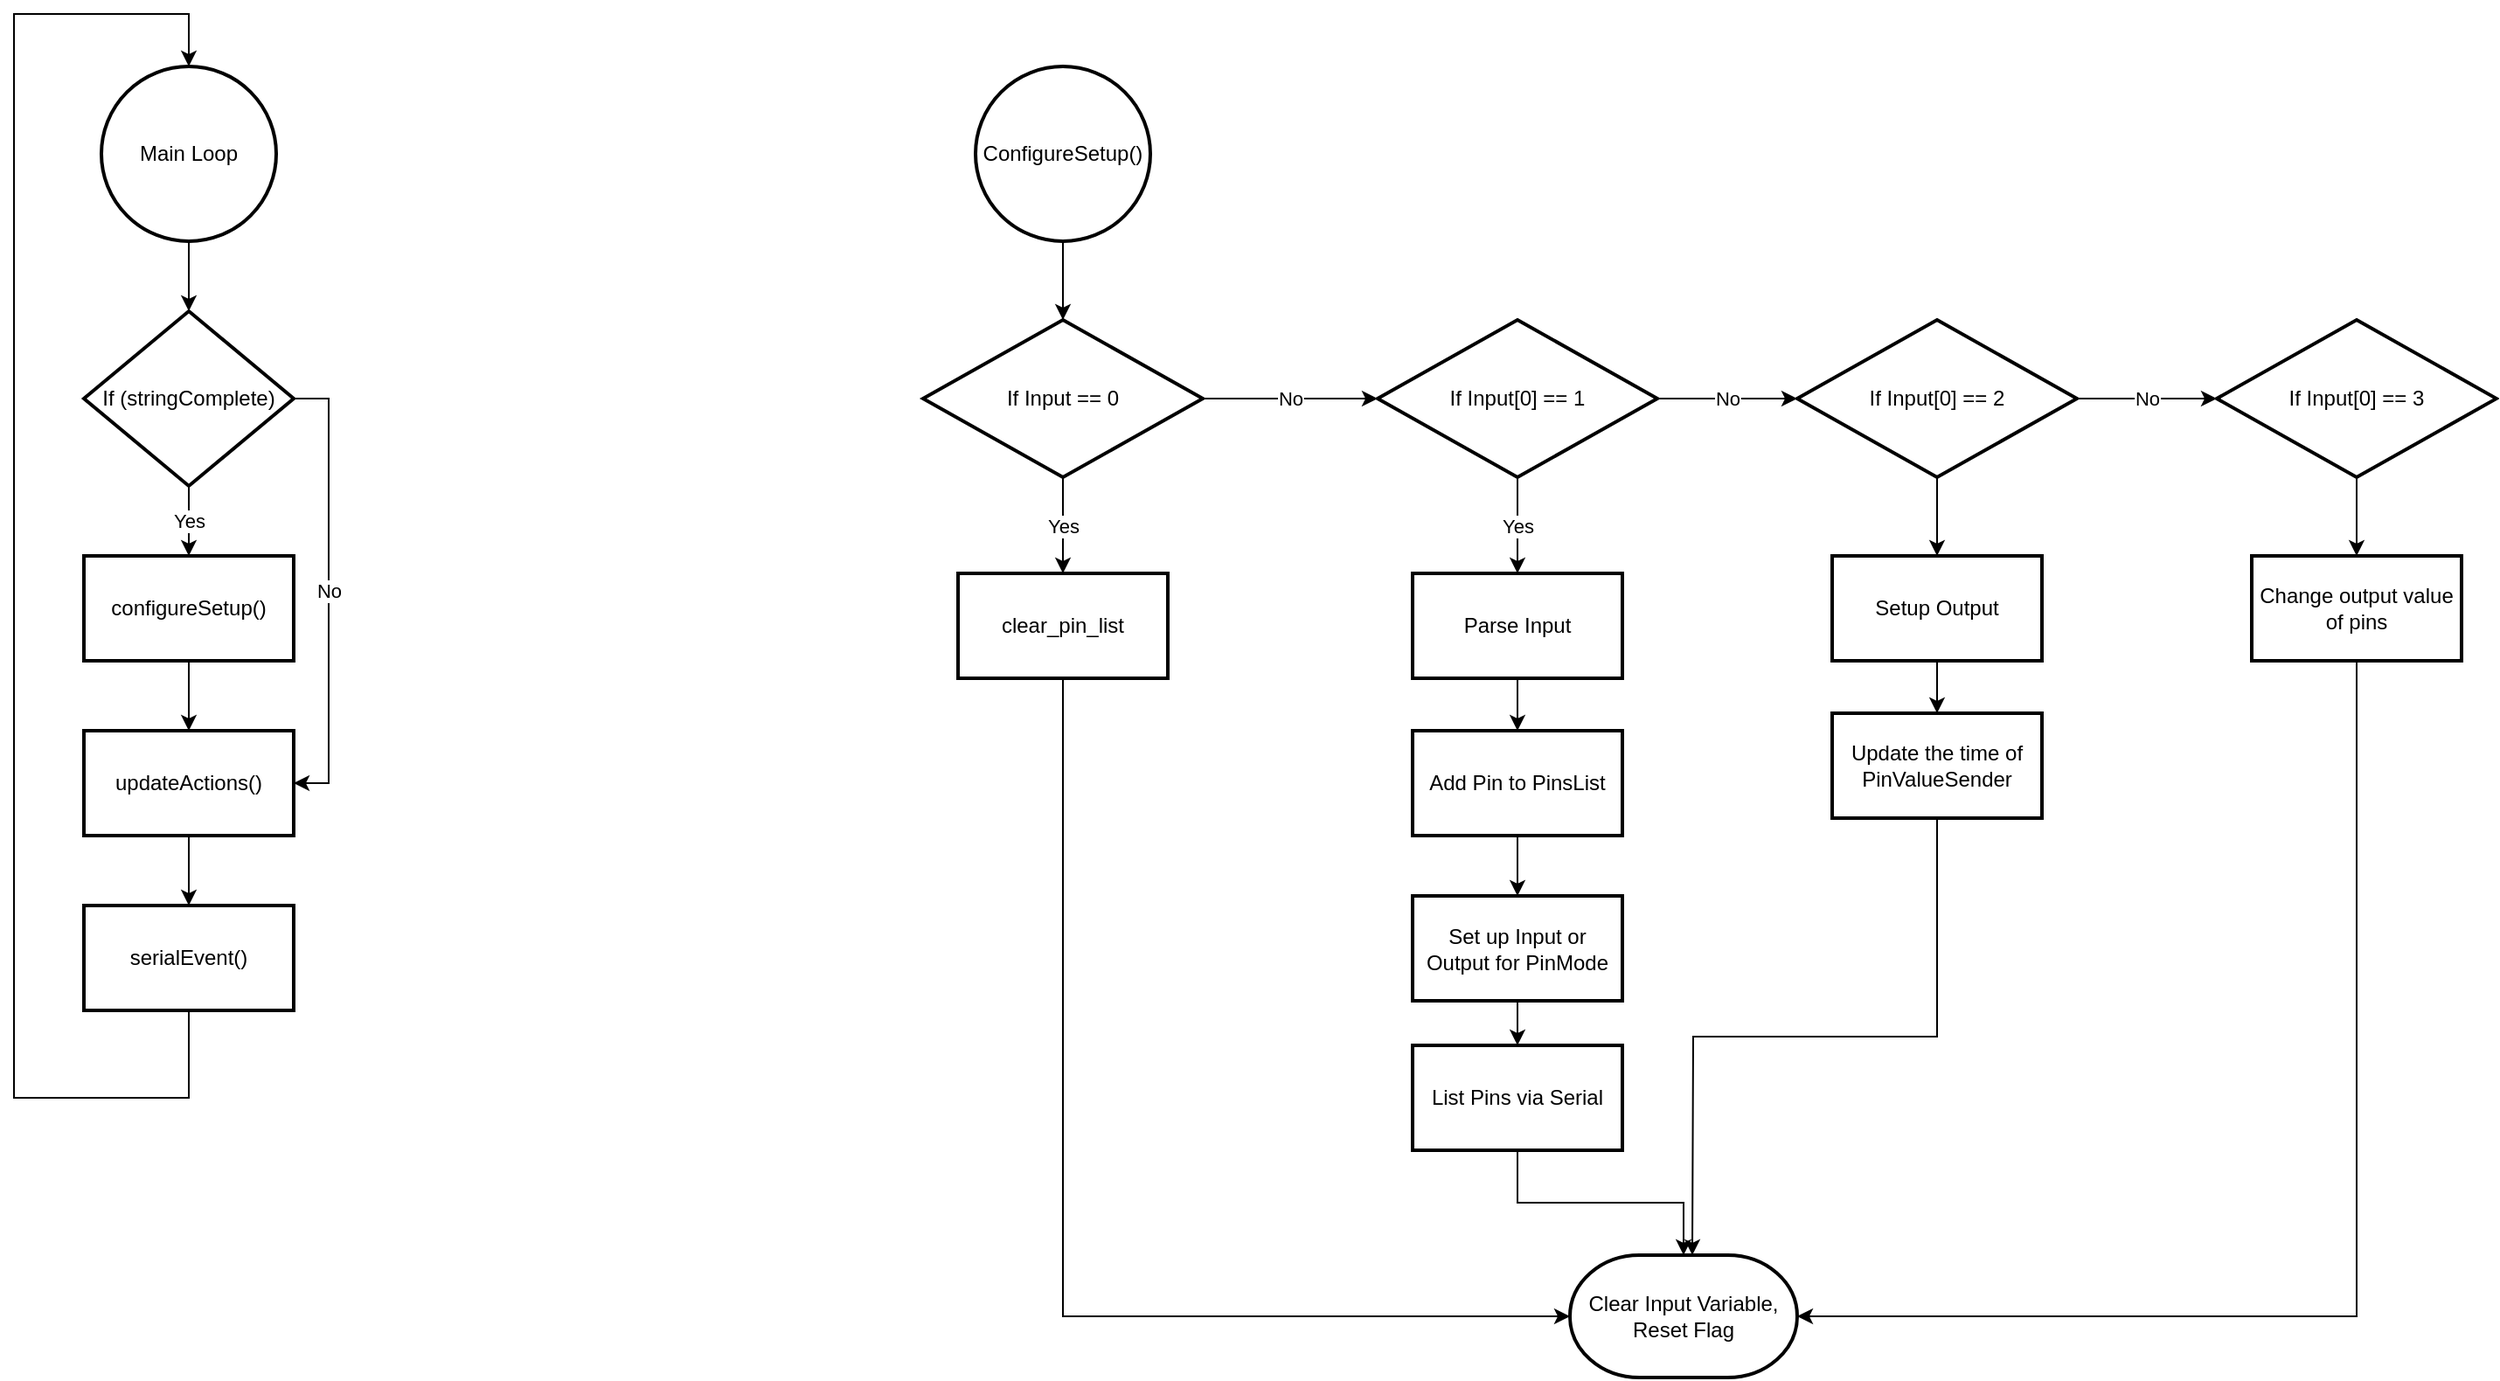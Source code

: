 <mxfile version="14.5.7" type="github" pages="2">
  <diagram id="C5RBs43oDa-KdzZeNtuy" name="MainLoop">
    <mxGraphModel dx="1278" dy="580" grid="1" gridSize="10" guides="1" tooltips="1" connect="1" arrows="1" fold="1" page="1" pageScale="1" pageWidth="827" pageHeight="1169" math="0" shadow="0">
      <root>
        <mxCell id="WIyWlLk6GJQsqaUBKTNV-0" />
        <mxCell id="WIyWlLk6GJQsqaUBKTNV-1" parent="WIyWlLk6GJQsqaUBKTNV-0" />
        <mxCell id="0K373mMc4VCgQYwYwleJ-3" value="" style="edgeStyle=orthogonalEdgeStyle;rounded=0;orthogonalLoop=1;jettySize=auto;html=1;" edge="1" parent="WIyWlLk6GJQsqaUBKTNV-1" source="XIw5_Q0r5yPtwuoXxhw9-1" target="0K373mMc4VCgQYwYwleJ-2">
          <mxGeometry relative="1" as="geometry" />
        </mxCell>
        <mxCell id="XIw5_Q0r5yPtwuoXxhw9-1" value="Main Loop" style="strokeWidth=2;html=1;shape=mxgraph.flowchart.start_2;whiteSpace=wrap;" vertex="1" parent="WIyWlLk6GJQsqaUBKTNV-1">
          <mxGeometry x="100" y="50" width="100" height="100" as="geometry" />
        </mxCell>
        <mxCell id="0K373mMc4VCgQYwYwleJ-5" value="Yes" style="edgeStyle=orthogonalEdgeStyle;rounded=0;orthogonalLoop=1;jettySize=auto;html=1;" edge="1" parent="WIyWlLk6GJQsqaUBKTNV-1" source="0K373mMc4VCgQYwYwleJ-2" target="0K373mMc4VCgQYwYwleJ-4">
          <mxGeometry relative="1" as="geometry" />
        </mxCell>
        <mxCell id="0K373mMc4VCgQYwYwleJ-7" value="No" style="edgeStyle=orthogonalEdgeStyle;rounded=0;orthogonalLoop=1;jettySize=auto;html=1;entryX=1;entryY=0.5;entryDx=0;entryDy=0;" edge="1" parent="WIyWlLk6GJQsqaUBKTNV-1" source="0K373mMc4VCgQYwYwleJ-2" target="0K373mMc4VCgQYwYwleJ-8">
          <mxGeometry relative="1" as="geometry">
            <mxPoint x="290" y="330" as="targetPoint" />
            <Array as="points">
              <mxPoint x="230" y="240" />
              <mxPoint x="230" y="460" />
            </Array>
          </mxGeometry>
        </mxCell>
        <mxCell id="0K373mMc4VCgQYwYwleJ-2" value="If (stringComplete)" style="rhombus;whiteSpace=wrap;html=1;strokeWidth=2;" vertex="1" parent="WIyWlLk6GJQsqaUBKTNV-1">
          <mxGeometry x="90" y="190" width="120" height="100" as="geometry" />
        </mxCell>
        <mxCell id="0K373mMc4VCgQYwYwleJ-9" value="" style="edgeStyle=orthogonalEdgeStyle;rounded=0;orthogonalLoop=1;jettySize=auto;html=1;" edge="1" parent="WIyWlLk6GJQsqaUBKTNV-1" source="0K373mMc4VCgQYwYwleJ-4" target="0K373mMc4VCgQYwYwleJ-8">
          <mxGeometry relative="1" as="geometry" />
        </mxCell>
        <mxCell id="0K373mMc4VCgQYwYwleJ-4" value="configureSetup()" style="whiteSpace=wrap;html=1;strokeWidth=2;" vertex="1" parent="WIyWlLk6GJQsqaUBKTNV-1">
          <mxGeometry x="90" y="330" width="120" height="60" as="geometry" />
        </mxCell>
        <mxCell id="0K373mMc4VCgQYwYwleJ-10" style="edgeStyle=orthogonalEdgeStyle;rounded=0;orthogonalLoop=1;jettySize=auto;html=1;entryX=0.5;entryY=0;entryDx=0;entryDy=0;entryPerimeter=0;exitX=0.5;exitY=1;exitDx=0;exitDy=0;" edge="1" parent="WIyWlLk6GJQsqaUBKTNV-1" source="0K373mMc4VCgQYwYwleJ-12" target="XIw5_Q0r5yPtwuoXxhw9-1">
          <mxGeometry relative="1" as="geometry">
            <mxPoint x="40" y="20" as="targetPoint" />
            <mxPoint x="150" y="590" as="sourcePoint" />
            <Array as="points">
              <mxPoint x="150" y="640" />
              <mxPoint x="50" y="640" />
              <mxPoint x="50" y="20" />
              <mxPoint x="150" y="20" />
            </Array>
          </mxGeometry>
        </mxCell>
        <mxCell id="0K373mMc4VCgQYwYwleJ-13" value="" style="edgeStyle=orthogonalEdgeStyle;rounded=0;orthogonalLoop=1;jettySize=auto;html=1;" edge="1" parent="WIyWlLk6GJQsqaUBKTNV-1" source="0K373mMc4VCgQYwYwleJ-8" target="0K373mMc4VCgQYwYwleJ-12">
          <mxGeometry relative="1" as="geometry" />
        </mxCell>
        <mxCell id="0K373mMc4VCgQYwYwleJ-8" value="updateActions()" style="whiteSpace=wrap;html=1;strokeWidth=2;" vertex="1" parent="WIyWlLk6GJQsqaUBKTNV-1">
          <mxGeometry x="90" y="430" width="120" height="60" as="geometry" />
        </mxCell>
        <mxCell id="0K373mMc4VCgQYwYwleJ-12" value="serialEvent()" style="whiteSpace=wrap;html=1;strokeWidth=2;" vertex="1" parent="WIyWlLk6GJQsqaUBKTNV-1">
          <mxGeometry x="90" y="530" width="120" height="60" as="geometry" />
        </mxCell>
        <mxCell id="CgRK0EYmNwmR3ZKhIUKx-4" value="" style="edgeStyle=orthogonalEdgeStyle;rounded=0;orthogonalLoop=1;jettySize=auto;html=1;" edge="1" parent="WIyWlLk6GJQsqaUBKTNV-1" source="CgRK0EYmNwmR3ZKhIUKx-0" target="CgRK0EYmNwmR3ZKhIUKx-3">
          <mxGeometry relative="1" as="geometry" />
        </mxCell>
        <mxCell id="CgRK0EYmNwmR3ZKhIUKx-0" value="ConfigureSetup()" style="strokeWidth=2;html=1;shape=mxgraph.flowchart.start_2;whiteSpace=wrap;" vertex="1" parent="WIyWlLk6GJQsqaUBKTNV-1">
          <mxGeometry x="600" y="50" width="100" height="100" as="geometry" />
        </mxCell>
        <mxCell id="CgRK0EYmNwmR3ZKhIUKx-6" value="Yes" style="edgeStyle=orthogonalEdgeStyle;rounded=0;orthogonalLoop=1;jettySize=auto;html=1;" edge="1" parent="WIyWlLk6GJQsqaUBKTNV-1" source="CgRK0EYmNwmR3ZKhIUKx-3" target="CgRK0EYmNwmR3ZKhIUKx-5">
          <mxGeometry relative="1" as="geometry" />
        </mxCell>
        <mxCell id="CgRK0EYmNwmR3ZKhIUKx-8" value="No" style="edgeStyle=orthogonalEdgeStyle;rounded=0;orthogonalLoop=1;jettySize=auto;html=1;" edge="1" parent="WIyWlLk6GJQsqaUBKTNV-1" source="CgRK0EYmNwmR3ZKhIUKx-3" target="CgRK0EYmNwmR3ZKhIUKx-7">
          <mxGeometry relative="1" as="geometry" />
        </mxCell>
        <mxCell id="CgRK0EYmNwmR3ZKhIUKx-3" value="If Input == 0" style="rhombus;whiteSpace=wrap;html=1;strokeWidth=2;" vertex="1" parent="WIyWlLk6GJQsqaUBKTNV-1">
          <mxGeometry x="570" y="195" width="160" height="90" as="geometry" />
        </mxCell>
        <mxCell id="CgRK0EYmNwmR3ZKhIUKx-32" style="edgeStyle=orthogonalEdgeStyle;rounded=0;orthogonalLoop=1;jettySize=auto;html=1;exitX=0.5;exitY=1;exitDx=0;exitDy=0;entryX=0;entryY=0.5;entryDx=0;entryDy=0;entryPerimeter=0;" edge="1" parent="WIyWlLk6GJQsqaUBKTNV-1" source="CgRK0EYmNwmR3ZKhIUKx-5" target="CgRK0EYmNwmR3ZKhIUKx-31">
          <mxGeometry relative="1" as="geometry" />
        </mxCell>
        <mxCell id="CgRK0EYmNwmR3ZKhIUKx-5" value="clear_pin_list" style="whiteSpace=wrap;html=1;strokeWidth=2;" vertex="1" parent="WIyWlLk6GJQsqaUBKTNV-1">
          <mxGeometry x="590" y="340" width="120" height="60" as="geometry" />
        </mxCell>
        <mxCell id="CgRK0EYmNwmR3ZKhIUKx-12" value="No" style="edgeStyle=orthogonalEdgeStyle;rounded=0;orthogonalLoop=1;jettySize=auto;html=1;" edge="1" parent="WIyWlLk6GJQsqaUBKTNV-1" source="CgRK0EYmNwmR3ZKhIUKx-7" target="CgRK0EYmNwmR3ZKhIUKx-11">
          <mxGeometry relative="1" as="geometry" />
        </mxCell>
        <mxCell id="CgRK0EYmNwmR3ZKhIUKx-16" value="Yes" style="edgeStyle=orthogonalEdgeStyle;rounded=0;orthogonalLoop=1;jettySize=auto;html=1;" edge="1" parent="WIyWlLk6GJQsqaUBKTNV-1" source="CgRK0EYmNwmR3ZKhIUKx-7" target="CgRK0EYmNwmR3ZKhIUKx-15">
          <mxGeometry relative="1" as="geometry" />
        </mxCell>
        <mxCell id="CgRK0EYmNwmR3ZKhIUKx-7" value="If Input[0] == 1" style="rhombus;whiteSpace=wrap;html=1;strokeWidth=2;" vertex="1" parent="WIyWlLk6GJQsqaUBKTNV-1">
          <mxGeometry x="830" y="195" width="160" height="90" as="geometry" />
        </mxCell>
        <mxCell id="CgRK0EYmNwmR3ZKhIUKx-14" value="No" style="edgeStyle=orthogonalEdgeStyle;rounded=0;orthogonalLoop=1;jettySize=auto;html=1;" edge="1" parent="WIyWlLk6GJQsqaUBKTNV-1" source="CgRK0EYmNwmR3ZKhIUKx-11" target="CgRK0EYmNwmR3ZKhIUKx-13">
          <mxGeometry relative="1" as="geometry" />
        </mxCell>
        <mxCell id="CgRK0EYmNwmR3ZKhIUKx-22" value="" style="edgeStyle=orthogonalEdgeStyle;rounded=0;orthogonalLoop=1;jettySize=auto;html=1;" edge="1" parent="WIyWlLk6GJQsqaUBKTNV-1" source="CgRK0EYmNwmR3ZKhIUKx-11" target="CgRK0EYmNwmR3ZKhIUKx-21">
          <mxGeometry relative="1" as="geometry" />
        </mxCell>
        <mxCell id="CgRK0EYmNwmR3ZKhIUKx-11" value="If Input[0] == 2" style="rhombus;whiteSpace=wrap;html=1;strokeWidth=2;" vertex="1" parent="WIyWlLk6GJQsqaUBKTNV-1">
          <mxGeometry x="1070" y="195" width="160" height="90" as="geometry" />
        </mxCell>
        <mxCell id="CgRK0EYmNwmR3ZKhIUKx-28" value="" style="edgeStyle=orthogonalEdgeStyle;rounded=0;orthogonalLoop=1;jettySize=auto;html=1;" edge="1" parent="WIyWlLk6GJQsqaUBKTNV-1" source="CgRK0EYmNwmR3ZKhIUKx-13" target="CgRK0EYmNwmR3ZKhIUKx-27">
          <mxGeometry relative="1" as="geometry" />
        </mxCell>
        <mxCell id="CgRK0EYmNwmR3ZKhIUKx-13" value="If Input[0] == 3" style="rhombus;whiteSpace=wrap;html=1;strokeWidth=2;" vertex="1" parent="WIyWlLk6GJQsqaUBKTNV-1">
          <mxGeometry x="1310" y="195" width="160" height="90" as="geometry" />
        </mxCell>
        <mxCell id="CgRK0EYmNwmR3ZKhIUKx-18" value="" style="edgeStyle=orthogonalEdgeStyle;rounded=0;orthogonalLoop=1;jettySize=auto;html=1;" edge="1" parent="WIyWlLk6GJQsqaUBKTNV-1" source="CgRK0EYmNwmR3ZKhIUKx-15" target="CgRK0EYmNwmR3ZKhIUKx-17">
          <mxGeometry relative="1" as="geometry" />
        </mxCell>
        <mxCell id="CgRK0EYmNwmR3ZKhIUKx-15" value="Parse Input" style="whiteSpace=wrap;html=1;strokeWidth=2;" vertex="1" parent="WIyWlLk6GJQsqaUBKTNV-1">
          <mxGeometry x="850" y="340" width="120" height="60" as="geometry" />
        </mxCell>
        <mxCell id="CgRK0EYmNwmR3ZKhIUKx-20" value="" style="edgeStyle=orthogonalEdgeStyle;rounded=0;orthogonalLoop=1;jettySize=auto;html=1;" edge="1" parent="WIyWlLk6GJQsqaUBKTNV-1" source="CgRK0EYmNwmR3ZKhIUKx-17" target="CgRK0EYmNwmR3ZKhIUKx-19">
          <mxGeometry relative="1" as="geometry" />
        </mxCell>
        <mxCell id="CgRK0EYmNwmR3ZKhIUKx-17" value="Add Pin to PinsList" style="whiteSpace=wrap;html=1;strokeWidth=2;" vertex="1" parent="WIyWlLk6GJQsqaUBKTNV-1">
          <mxGeometry x="850" y="430" width="120" height="60" as="geometry" />
        </mxCell>
        <mxCell id="CgRK0EYmNwmR3ZKhIUKx-24" value="" style="edgeStyle=orthogonalEdgeStyle;rounded=0;orthogonalLoop=1;jettySize=auto;html=1;" edge="1" parent="WIyWlLk6GJQsqaUBKTNV-1" source="CgRK0EYmNwmR3ZKhIUKx-19" target="CgRK0EYmNwmR3ZKhIUKx-23">
          <mxGeometry relative="1" as="geometry" />
        </mxCell>
        <mxCell id="CgRK0EYmNwmR3ZKhIUKx-19" value="Set up Input or Output for PinMode" style="whiteSpace=wrap;html=1;strokeWidth=2;" vertex="1" parent="WIyWlLk6GJQsqaUBKTNV-1">
          <mxGeometry x="850" y="524.5" width="120" height="60" as="geometry" />
        </mxCell>
        <mxCell id="CgRK0EYmNwmR3ZKhIUKx-26" value="" style="edgeStyle=orthogonalEdgeStyle;rounded=0;orthogonalLoop=1;jettySize=auto;html=1;" edge="1" parent="WIyWlLk6GJQsqaUBKTNV-1" source="CgRK0EYmNwmR3ZKhIUKx-21" target="CgRK0EYmNwmR3ZKhIUKx-25">
          <mxGeometry relative="1" as="geometry" />
        </mxCell>
        <mxCell id="CgRK0EYmNwmR3ZKhIUKx-21" value="Setup Output" style="whiteSpace=wrap;html=1;strokeWidth=2;" vertex="1" parent="WIyWlLk6GJQsqaUBKTNV-1">
          <mxGeometry x="1090" y="330" width="120" height="60" as="geometry" />
        </mxCell>
        <mxCell id="CgRK0EYmNwmR3ZKhIUKx-33" style="edgeStyle=orthogonalEdgeStyle;rounded=0;orthogonalLoop=1;jettySize=auto;html=1;exitX=0.5;exitY=1;exitDx=0;exitDy=0;entryX=0.5;entryY=0;entryDx=0;entryDy=0;entryPerimeter=0;" edge="1" parent="WIyWlLk6GJQsqaUBKTNV-1" source="CgRK0EYmNwmR3ZKhIUKx-23" target="CgRK0EYmNwmR3ZKhIUKx-31">
          <mxGeometry relative="1" as="geometry" />
        </mxCell>
        <mxCell id="CgRK0EYmNwmR3ZKhIUKx-23" value="List Pins via Serial" style="whiteSpace=wrap;html=1;strokeWidth=2;" vertex="1" parent="WIyWlLk6GJQsqaUBKTNV-1">
          <mxGeometry x="850" y="610" width="120" height="60" as="geometry" />
        </mxCell>
        <mxCell id="CgRK0EYmNwmR3ZKhIUKx-34" style="edgeStyle=orthogonalEdgeStyle;rounded=0;orthogonalLoop=1;jettySize=auto;html=1;exitX=0.5;exitY=1;exitDx=0;exitDy=0;" edge="1" parent="WIyWlLk6GJQsqaUBKTNV-1" source="CgRK0EYmNwmR3ZKhIUKx-25">
          <mxGeometry relative="1" as="geometry">
            <mxPoint x="1010" y="730" as="targetPoint" />
          </mxGeometry>
        </mxCell>
        <mxCell id="CgRK0EYmNwmR3ZKhIUKx-25" value="Update the time of PinValueSender" style="whiteSpace=wrap;html=1;strokeWidth=2;" vertex="1" parent="WIyWlLk6GJQsqaUBKTNV-1">
          <mxGeometry x="1090" y="420" width="120" height="60" as="geometry" />
        </mxCell>
        <mxCell id="CgRK0EYmNwmR3ZKhIUKx-35" style="edgeStyle=orthogonalEdgeStyle;rounded=0;orthogonalLoop=1;jettySize=auto;html=1;exitX=0.5;exitY=1;exitDx=0;exitDy=0;entryX=1;entryY=0.5;entryDx=0;entryDy=0;entryPerimeter=0;" edge="1" parent="WIyWlLk6GJQsqaUBKTNV-1" source="CgRK0EYmNwmR3ZKhIUKx-27" target="CgRK0EYmNwmR3ZKhIUKx-31">
          <mxGeometry relative="1" as="geometry" />
        </mxCell>
        <mxCell id="CgRK0EYmNwmR3ZKhIUKx-27" value="Change output value of pins" style="whiteSpace=wrap;html=1;strokeWidth=2;" vertex="1" parent="WIyWlLk6GJQsqaUBKTNV-1">
          <mxGeometry x="1330" y="330" width="120" height="60" as="geometry" />
        </mxCell>
        <mxCell id="CgRK0EYmNwmR3ZKhIUKx-31" value="Clear Input Variable, Reset Flag" style="strokeWidth=2;html=1;shape=mxgraph.flowchart.terminator;whiteSpace=wrap;" vertex="1" parent="WIyWlLk6GJQsqaUBKTNV-1">
          <mxGeometry x="940" y="730" width="130" height="70" as="geometry" />
        </mxCell>
      </root>
    </mxGraphModel>
  </diagram>
  <diagram id="H8BbD9E-jyJD5Mcs4bjP" name="Initialization">
    <mxGraphModel dx="1278" dy="580" grid="1" gridSize="10" guides="1" tooltips="1" connect="1" arrows="1" fold="1" page="1" pageScale="1" pageWidth="850" pageHeight="1100" math="0" shadow="0">
      <root>
        <mxCell id="xYCEXouan64_DsXRIW32-0" />
        <mxCell id="xYCEXouan64_DsXRIW32-1" parent="xYCEXouan64_DsXRIW32-0" />
        <mxCell id="v9deC8W95bCvRwdeYk7m-2" value="" style="edgeStyle=orthogonalEdgeStyle;rounded=0;orthogonalLoop=1;jettySize=auto;html=1;" edge="1" parent="xYCEXouan64_DsXRIW32-1" source="v9deC8W95bCvRwdeYk7m-0" target="v9deC8W95bCvRwdeYk7m-1">
          <mxGeometry relative="1" as="geometry" />
        </mxCell>
        <mxCell id="v9deC8W95bCvRwdeYk7m-0" value="Initialization" style="strokeWidth=2;html=1;shape=mxgraph.flowchart.start_2;whiteSpace=wrap;" vertex="1" parent="xYCEXouan64_DsXRIW32-1">
          <mxGeometry x="90" y="50" width="100" height="100" as="geometry" />
        </mxCell>
        <mxCell id="v9deC8W95bCvRwdeYk7m-4" value="" style="edgeStyle=orthogonalEdgeStyle;rounded=0;orthogonalLoop=1;jettySize=auto;html=1;" edge="1" parent="xYCEXouan64_DsXRIW32-1" source="v9deC8W95bCvRwdeYk7m-1" target="v9deC8W95bCvRwdeYk7m-3">
          <mxGeometry relative="1" as="geometry" />
        </mxCell>
        <mxCell id="v9deC8W95bCvRwdeYk7m-1" value="Initialize all global variables" style="whiteSpace=wrap;html=1;strokeWidth=2;" vertex="1" parent="xYCEXouan64_DsXRIW32-1">
          <mxGeometry x="80" y="210" width="120" height="60" as="geometry" />
        </mxCell>
        <mxCell id="v9deC8W95bCvRwdeYk7m-8" value="" style="edgeStyle=orthogonalEdgeStyle;rounded=0;orthogonalLoop=1;jettySize=auto;html=1;" edge="1" parent="xYCEXouan64_DsXRIW32-1" source="v9deC8W95bCvRwdeYk7m-3" target="v9deC8W95bCvRwdeYk7m-7">
          <mxGeometry relative="1" as="geometry" />
        </mxCell>
        <mxCell id="v9deC8W95bCvRwdeYk7m-3" value="Setup()" style="whiteSpace=wrap;html=1;strokeWidth=2;" vertex="1" parent="xYCEXouan64_DsXRIW32-1">
          <mxGeometry x="80" y="310" width="120" height="60" as="geometry" />
        </mxCell>
        <mxCell id="v9deC8W95bCvRwdeYk7m-7" value="End Setup" style="strokeWidth=2;html=1;shape=mxgraph.flowchart.terminator;whiteSpace=wrap;" vertex="1" parent="xYCEXouan64_DsXRIW32-1">
          <mxGeometry x="90" y="410" width="100" height="60" as="geometry" />
        </mxCell>
        <mxCell id="v9deC8W95bCvRwdeYk7m-12" value="" style="edgeStyle=orthogonalEdgeStyle;rounded=0;orthogonalLoop=1;jettySize=auto;html=1;" edge="1" parent="xYCEXouan64_DsXRIW32-1" source="v9deC8W95bCvRwdeYk7m-10" target="v9deC8W95bCvRwdeYk7m-11">
          <mxGeometry relative="1" as="geometry" />
        </mxCell>
        <mxCell id="v9deC8W95bCvRwdeYk7m-10" value="Setup" style="strokeWidth=2;html=1;shape=mxgraph.flowchart.start_2;whiteSpace=wrap;" vertex="1" parent="xYCEXouan64_DsXRIW32-1">
          <mxGeometry x="260" y="50" width="100" height="100" as="geometry" />
        </mxCell>
        <mxCell id="v9deC8W95bCvRwdeYk7m-14" value="" style="edgeStyle=orthogonalEdgeStyle;rounded=0;orthogonalLoop=1;jettySize=auto;html=1;" edge="1" parent="xYCEXouan64_DsXRIW32-1" source="v9deC8W95bCvRwdeYk7m-11" target="v9deC8W95bCvRwdeYk7m-13">
          <mxGeometry relative="1" as="geometry" />
        </mxCell>
        <mxCell id="v9deC8W95bCvRwdeYk7m-11" value="Initialize inputString" style="whiteSpace=wrap;html=1;strokeWidth=2;" vertex="1" parent="xYCEXouan64_DsXRIW32-1">
          <mxGeometry x="250" y="210" width="120" height="60" as="geometry" />
        </mxCell>
        <mxCell id="v9deC8W95bCvRwdeYk7m-16" value="" style="edgeStyle=orthogonalEdgeStyle;rounded=0;orthogonalLoop=1;jettySize=auto;html=1;" edge="1" parent="xYCEXouan64_DsXRIW32-1" source="v9deC8W95bCvRwdeYk7m-13" target="v9deC8W95bCvRwdeYk7m-15">
          <mxGeometry relative="1" as="geometry" />
        </mxCell>
        <mxCell id="v9deC8W95bCvRwdeYk7m-13" value="Begin serial" style="whiteSpace=wrap;html=1;strokeWidth=2;" vertex="1" parent="xYCEXouan64_DsXRIW32-1">
          <mxGeometry x="250" y="310" width="120" height="60" as="geometry" />
        </mxCell>
        <mxCell id="v9deC8W95bCvRwdeYk7m-18" value="" style="edgeStyle=orthogonalEdgeStyle;rounded=0;orthogonalLoop=1;jettySize=auto;html=1;" edge="1" parent="xYCEXouan64_DsXRIW32-1" source="v9deC8W95bCvRwdeYk7m-15" target="v9deC8W95bCvRwdeYk7m-17">
          <mxGeometry relative="1" as="geometry" />
        </mxCell>
        <mxCell id="v9deC8W95bCvRwdeYk7m-15" value="Wait for Serial to open" style="whiteSpace=wrap;html=1;strokeWidth=2;" vertex="1" parent="xYCEXouan64_DsXRIW32-1">
          <mxGeometry x="250" y="410" width="120" height="60" as="geometry" />
        </mxCell>
        <mxCell id="v9deC8W95bCvRwdeYk7m-17" value="End Setup" style="strokeWidth=2;html=1;shape=mxgraph.flowchart.terminator;whiteSpace=wrap;" vertex="1" parent="xYCEXouan64_DsXRIW32-1">
          <mxGeometry x="260" y="500" width="100" height="60" as="geometry" />
        </mxCell>
      </root>
    </mxGraphModel>
  </diagram>
</mxfile>
